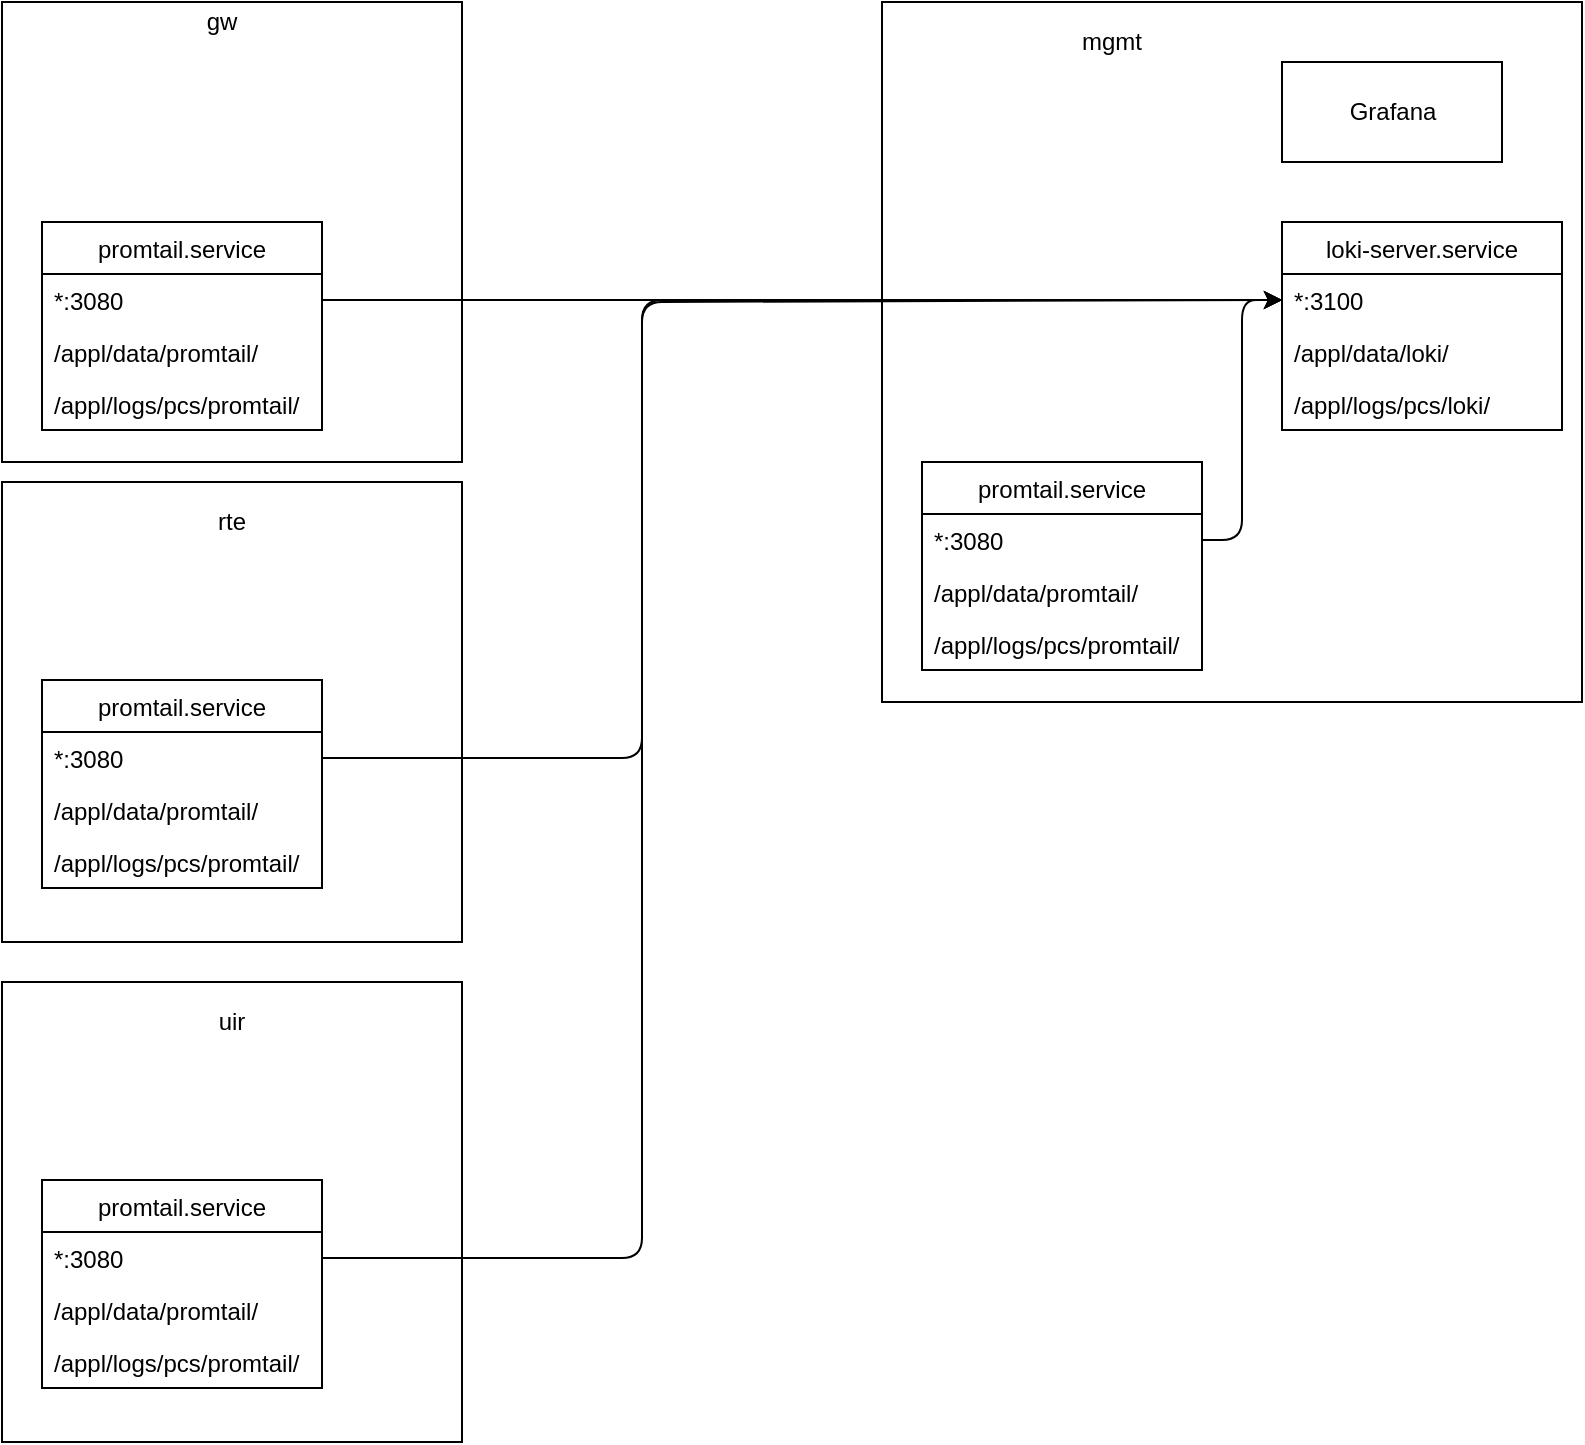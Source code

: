 <mxfile version="13.9.9" type="device"><diagram id="6FyuWmRvn8uidYFXq0zt" name="Page-1"><mxGraphModel dx="1106" dy="27" grid="1" gridSize="10" guides="1" tooltips="1" connect="1" arrows="1" fold="1" page="1" pageScale="1" pageWidth="1169" pageHeight="827" math="0" shadow="0"><root><mxCell id="0"/><mxCell id="1" parent="0"/><mxCell id="-OKd5xnasnjAZSrnFjIz-73" value="" style="group" vertex="1" connectable="0" parent="1"><mxGeometry x="200" y="1090" width="230" height="230" as="geometry"/></mxCell><mxCell id="-OKd5xnasnjAZSrnFjIz-66" value="" style="whiteSpace=wrap;html=1;aspect=fixed;" vertex="1" parent="-OKd5xnasnjAZSrnFjIz-73"><mxGeometry width="230" height="230" as="geometry"/></mxCell><mxCell id="-OKd5xnasnjAZSrnFjIz-67" value="rte" style="text;html=1;strokeColor=none;fillColor=none;align=center;verticalAlign=middle;whiteSpace=wrap;rounded=0;" vertex="1" parent="-OKd5xnasnjAZSrnFjIz-73"><mxGeometry x="45" y="10" width="140" height="20" as="geometry"/></mxCell><mxCell id="-OKd5xnasnjAZSrnFjIz-68" value="promtail.service" style="swimlane;fontStyle=0;childLayout=stackLayout;horizontal=1;startSize=26;fillColor=none;horizontalStack=0;resizeParent=1;resizeParentMax=0;resizeLast=0;collapsible=1;marginBottom=0;" vertex="1" parent="-OKd5xnasnjAZSrnFjIz-73"><mxGeometry x="20" y="99" width="140" height="104" as="geometry"><mxRectangle x="250" y="575" width="90" height="26" as="alternateBounds"/></mxGeometry></mxCell><mxCell id="-OKd5xnasnjAZSrnFjIz-69" value="*:3080" style="text;strokeColor=none;fillColor=none;align=left;verticalAlign=top;spacingLeft=4;spacingRight=4;overflow=hidden;rotatable=0;points=[[0,0.5],[1,0.5]];portConstraint=eastwest;" vertex="1" parent="-OKd5xnasnjAZSrnFjIz-68"><mxGeometry y="26" width="140" height="26" as="geometry"/></mxCell><mxCell id="-OKd5xnasnjAZSrnFjIz-70" value="/appl/data/promtail/" style="text;strokeColor=none;fillColor=none;align=left;verticalAlign=top;spacingLeft=4;spacingRight=4;overflow=hidden;rotatable=0;points=[[0,0.5],[1,0.5]];portConstraint=eastwest;" vertex="1" parent="-OKd5xnasnjAZSrnFjIz-68"><mxGeometry y="52" width="140" height="26" as="geometry"/></mxCell><mxCell id="-OKd5xnasnjAZSrnFjIz-71" value="/appl/logs/pcs/promtail/" style="text;strokeColor=none;fillColor=none;align=left;verticalAlign=top;spacingLeft=4;spacingRight=4;overflow=hidden;rotatable=0;points=[[0,0.5],[1,0.5]];portConstraint=eastwest;" vertex="1" parent="-OKd5xnasnjAZSrnFjIz-68"><mxGeometry y="78" width="140" height="26" as="geometry"/></mxCell><mxCell id="-OKd5xnasnjAZSrnFjIz-74" value="" style="group" vertex="1" connectable="0" parent="1"><mxGeometry x="200" y="850" width="230" height="230" as="geometry"/></mxCell><mxCell id="-OKd5xnasnjAZSrnFjIz-22" value="" style="whiteSpace=wrap;html=1;aspect=fixed;" vertex="1" parent="-OKd5xnasnjAZSrnFjIz-74"><mxGeometry width="230" height="230" as="geometry"/></mxCell><mxCell id="-OKd5xnasnjAZSrnFjIz-27" value="gw" style="text;html=1;strokeColor=none;fillColor=none;align=center;verticalAlign=middle;whiteSpace=wrap;rounded=0;" vertex="1" parent="-OKd5xnasnjAZSrnFjIz-74"><mxGeometry x="40" width="140" height="20" as="geometry"/></mxCell><mxCell id="-OKd5xnasnjAZSrnFjIz-62" value="promtail.service" style="swimlane;fontStyle=0;childLayout=stackLayout;horizontal=1;startSize=26;fillColor=none;horizontalStack=0;resizeParent=1;resizeParentMax=0;resizeLast=0;collapsible=1;marginBottom=0;" vertex="1" parent="-OKd5xnasnjAZSrnFjIz-74"><mxGeometry x="20" y="110" width="140" height="104" as="geometry"><mxRectangle x="250" y="575" width="90" height="26" as="alternateBounds"/></mxGeometry></mxCell><mxCell id="-OKd5xnasnjAZSrnFjIz-63" value="*:3080" style="text;strokeColor=none;fillColor=none;align=left;verticalAlign=top;spacingLeft=4;spacingRight=4;overflow=hidden;rotatable=0;points=[[0,0.5],[1,0.5]];portConstraint=eastwest;" vertex="1" parent="-OKd5xnasnjAZSrnFjIz-62"><mxGeometry y="26" width="140" height="26" as="geometry"/></mxCell><mxCell id="-OKd5xnasnjAZSrnFjIz-64" value="/appl/data/promtail/" style="text;strokeColor=none;fillColor=none;align=left;verticalAlign=top;spacingLeft=4;spacingRight=4;overflow=hidden;rotatable=0;points=[[0,0.5],[1,0.5]];portConstraint=eastwest;" vertex="1" parent="-OKd5xnasnjAZSrnFjIz-62"><mxGeometry y="52" width="140" height="26" as="geometry"/></mxCell><mxCell id="-OKd5xnasnjAZSrnFjIz-65" value="/appl/logs/pcs/promtail/" style="text;strokeColor=none;fillColor=none;align=left;verticalAlign=top;spacingLeft=4;spacingRight=4;overflow=hidden;rotatable=0;points=[[0,0.5],[1,0.5]];portConstraint=eastwest;" vertex="1" parent="-OKd5xnasnjAZSrnFjIz-62"><mxGeometry y="78" width="140" height="26" as="geometry"/></mxCell><mxCell id="-OKd5xnasnjAZSrnFjIz-75" value="" style="group" vertex="1" connectable="0" parent="1"><mxGeometry x="200" y="1340" width="230" height="230" as="geometry"/></mxCell><mxCell id="-OKd5xnasnjAZSrnFjIz-76" value="" style="whiteSpace=wrap;html=1;aspect=fixed;" vertex="1" parent="-OKd5xnasnjAZSrnFjIz-75"><mxGeometry width="230" height="230" as="geometry"/></mxCell><mxCell id="-OKd5xnasnjAZSrnFjIz-77" value="uir" style="text;html=1;strokeColor=none;fillColor=none;align=center;verticalAlign=middle;whiteSpace=wrap;rounded=0;" vertex="1" parent="-OKd5xnasnjAZSrnFjIz-75"><mxGeometry x="45" y="10" width="140" height="20" as="geometry"/></mxCell><mxCell id="-OKd5xnasnjAZSrnFjIz-78" value="promtail.service" style="swimlane;fontStyle=0;childLayout=stackLayout;horizontal=1;startSize=26;fillColor=none;horizontalStack=0;resizeParent=1;resizeParentMax=0;resizeLast=0;collapsible=1;marginBottom=0;" vertex="1" parent="-OKd5xnasnjAZSrnFjIz-75"><mxGeometry x="20" y="99" width="140" height="104" as="geometry"><mxRectangle x="250" y="575" width="90" height="26" as="alternateBounds"/></mxGeometry></mxCell><mxCell id="-OKd5xnasnjAZSrnFjIz-79" value="*:3080" style="text;strokeColor=none;fillColor=none;align=left;verticalAlign=top;spacingLeft=4;spacingRight=4;overflow=hidden;rotatable=0;points=[[0,0.5],[1,0.5]];portConstraint=eastwest;" vertex="1" parent="-OKd5xnasnjAZSrnFjIz-78"><mxGeometry y="26" width="140" height="26" as="geometry"/></mxCell><mxCell id="-OKd5xnasnjAZSrnFjIz-80" value="/appl/data/promtail/" style="text;strokeColor=none;fillColor=none;align=left;verticalAlign=top;spacingLeft=4;spacingRight=4;overflow=hidden;rotatable=0;points=[[0,0.5],[1,0.5]];portConstraint=eastwest;" vertex="1" parent="-OKd5xnasnjAZSrnFjIz-78"><mxGeometry y="52" width="140" height="26" as="geometry"/></mxCell><mxCell id="-OKd5xnasnjAZSrnFjIz-81" value="/appl/logs/pcs/promtail/" style="text;strokeColor=none;fillColor=none;align=left;verticalAlign=top;spacingLeft=4;spacingRight=4;overflow=hidden;rotatable=0;points=[[0,0.5],[1,0.5]];portConstraint=eastwest;" vertex="1" parent="-OKd5xnasnjAZSrnFjIz-78"><mxGeometry y="78" width="140" height="26" as="geometry"/></mxCell><mxCell id="-OKd5xnasnjAZSrnFjIz-82" value="" style="group" vertex="1" connectable="0" parent="1"><mxGeometry x="640" y="850" width="350" height="350" as="geometry"/></mxCell><mxCell id="-OKd5xnasnjAZSrnFjIz-83" value="" style="whiteSpace=wrap;html=1;aspect=fixed;" vertex="1" parent="-OKd5xnasnjAZSrnFjIz-82"><mxGeometry width="350" height="350" as="geometry"/></mxCell><mxCell id="-OKd5xnasnjAZSrnFjIz-84" value="mgmt" style="text;html=1;strokeColor=none;fillColor=none;align=center;verticalAlign=middle;whiteSpace=wrap;rounded=0;" vertex="1" parent="-OKd5xnasnjAZSrnFjIz-82"><mxGeometry x="45" y="10" width="140" height="20" as="geometry"/></mxCell><mxCell id="-OKd5xnasnjAZSrnFjIz-85" value="promtail.service" style="swimlane;fontStyle=0;childLayout=stackLayout;horizontal=1;startSize=26;fillColor=none;horizontalStack=0;resizeParent=1;resizeParentMax=0;resizeLast=0;collapsible=1;marginBottom=0;" vertex="1" parent="-OKd5xnasnjAZSrnFjIz-82"><mxGeometry x="20" y="230" width="140" height="104" as="geometry"><mxRectangle x="250" y="575" width="90" height="26" as="alternateBounds"/></mxGeometry></mxCell><mxCell id="-OKd5xnasnjAZSrnFjIz-86" value="*:3080" style="text;strokeColor=none;fillColor=none;align=left;verticalAlign=top;spacingLeft=4;spacingRight=4;overflow=hidden;rotatable=0;points=[[0,0.5],[1,0.5]];portConstraint=eastwest;" vertex="1" parent="-OKd5xnasnjAZSrnFjIz-85"><mxGeometry y="26" width="140" height="26" as="geometry"/></mxCell><mxCell id="-OKd5xnasnjAZSrnFjIz-87" value="/appl/data/promtail/" style="text;strokeColor=none;fillColor=none;align=left;verticalAlign=top;spacingLeft=4;spacingRight=4;overflow=hidden;rotatable=0;points=[[0,0.5],[1,0.5]];portConstraint=eastwest;" vertex="1" parent="-OKd5xnasnjAZSrnFjIz-85"><mxGeometry y="52" width="140" height="26" as="geometry"/></mxCell><mxCell id="-OKd5xnasnjAZSrnFjIz-88" value="/appl/logs/pcs/promtail/" style="text;strokeColor=none;fillColor=none;align=left;verticalAlign=top;spacingLeft=4;spacingRight=4;overflow=hidden;rotatable=0;points=[[0,0.5],[1,0.5]];portConstraint=eastwest;" vertex="1" parent="-OKd5xnasnjAZSrnFjIz-85"><mxGeometry y="78" width="140" height="26" as="geometry"/></mxCell><mxCell id="-OKd5xnasnjAZSrnFjIz-58" value="loki-server.service" style="swimlane;fontStyle=0;childLayout=stackLayout;horizontal=1;startSize=26;fillColor=none;horizontalStack=0;resizeParent=1;resizeParentMax=0;resizeLast=0;collapsible=1;marginBottom=0;" vertex="1" parent="-OKd5xnasnjAZSrnFjIz-82"><mxGeometry x="200" y="110" width="140" height="104" as="geometry"><mxRectangle x="250" y="575" width="90" height="26" as="alternateBounds"/></mxGeometry></mxCell><mxCell id="-OKd5xnasnjAZSrnFjIz-59" value="*:3100" style="text;strokeColor=none;fillColor=none;align=left;verticalAlign=top;spacingLeft=4;spacingRight=4;overflow=hidden;rotatable=0;points=[[0,0.5],[1,0.5]];portConstraint=eastwest;" vertex="1" parent="-OKd5xnasnjAZSrnFjIz-58"><mxGeometry y="26" width="140" height="26" as="geometry"/></mxCell><mxCell id="-OKd5xnasnjAZSrnFjIz-60" value="/appl/data/loki/" style="text;strokeColor=none;fillColor=none;align=left;verticalAlign=top;spacingLeft=4;spacingRight=4;overflow=hidden;rotatable=0;points=[[0,0.5],[1,0.5]];portConstraint=eastwest;" vertex="1" parent="-OKd5xnasnjAZSrnFjIz-58"><mxGeometry y="52" width="140" height="26" as="geometry"/></mxCell><mxCell id="-OKd5xnasnjAZSrnFjIz-61" value="/appl/logs/pcs/loki/" style="text;strokeColor=none;fillColor=none;align=left;verticalAlign=top;spacingLeft=4;spacingRight=4;overflow=hidden;rotatable=0;points=[[0,0.5],[1,0.5]];portConstraint=eastwest;" vertex="1" parent="-OKd5xnasnjAZSrnFjIz-58"><mxGeometry y="78" width="140" height="26" as="geometry"/></mxCell><mxCell id="-OKd5xnasnjAZSrnFjIz-89" value="Grafana" style="html=1;" vertex="1" parent="-OKd5xnasnjAZSrnFjIz-82"><mxGeometry x="200" y="30" width="110" height="50" as="geometry"/></mxCell><mxCell id="-OKd5xnasnjAZSrnFjIz-93" value="" style="endArrow=classic;html=1;entryX=0;entryY=0.5;entryDx=0;entryDy=0;exitX=1;exitY=0.5;exitDx=0;exitDy=0;" edge="1" parent="-OKd5xnasnjAZSrnFjIz-82" source="-OKd5xnasnjAZSrnFjIz-86" target="-OKd5xnasnjAZSrnFjIz-59"><mxGeometry width="50" height="50" relative="1" as="geometry"><mxPoint x="-250" y="169" as="sourcePoint"/><mxPoint x="230" y="179" as="targetPoint"/><Array as="points"><mxPoint x="180" y="269"/><mxPoint x="180" y="149"/></Array></mxGeometry></mxCell><mxCell id="-OKd5xnasnjAZSrnFjIz-90" value="" style="endArrow=classic;html=1;entryX=0;entryY=0.5;entryDx=0;entryDy=0;exitX=1;exitY=0.5;exitDx=0;exitDy=0;" edge="1" parent="1" source="-OKd5xnasnjAZSrnFjIz-63" target="-OKd5xnasnjAZSrnFjIz-59"><mxGeometry width="50" height="50" relative="1" as="geometry"><mxPoint x="560" y="1410" as="sourcePoint"/><mxPoint x="610" y="1360" as="targetPoint"/><Array as="points"><mxPoint x="520" y="999"/></Array></mxGeometry></mxCell><mxCell id="-OKd5xnasnjAZSrnFjIz-91" value="" style="endArrow=classic;html=1;entryX=0;entryY=0.5;entryDx=0;entryDy=0;exitX=1;exitY=0.5;exitDx=0;exitDy=0;" edge="1" parent="1" source="-OKd5xnasnjAZSrnFjIz-69" target="-OKd5xnasnjAZSrnFjIz-59"><mxGeometry width="50" height="50" relative="1" as="geometry"><mxPoint x="370" y="999" as="sourcePoint"/><mxPoint x="850" y="1009" as="targetPoint"/><Array as="points"><mxPoint x="520" y="1228"/><mxPoint x="520" y="999"/></Array></mxGeometry></mxCell><mxCell id="-OKd5xnasnjAZSrnFjIz-92" value="" style="endArrow=classic;html=1;entryX=0;entryY=0.5;entryDx=0;entryDy=0;exitX=1;exitY=0.5;exitDx=0;exitDy=0;" edge="1" parent="1" source="-OKd5xnasnjAZSrnFjIz-79" target="-OKd5xnasnjAZSrnFjIz-59"><mxGeometry width="50" height="50" relative="1" as="geometry"><mxPoint x="380" y="1009" as="sourcePoint"/><mxPoint x="860" y="1019" as="targetPoint"/><Array as="points"><mxPoint x="520" y="1478"/><mxPoint x="520" y="1000"/></Array></mxGeometry></mxCell></root></mxGraphModel></diagram></mxfile>